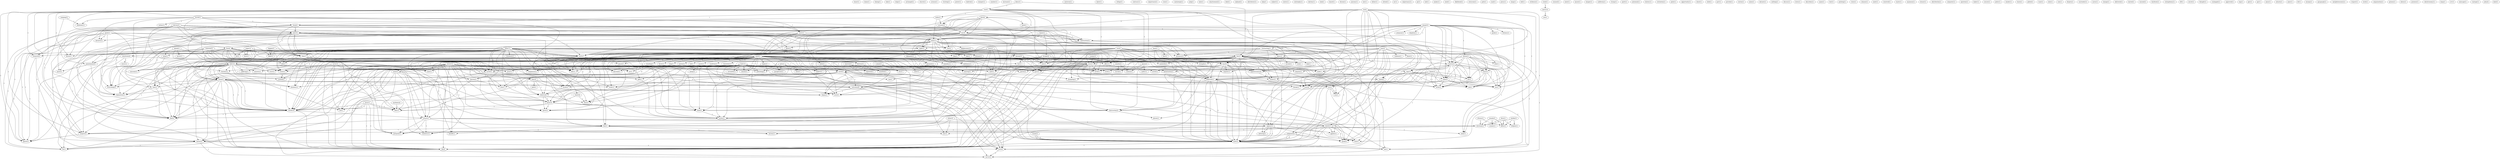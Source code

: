 digraph G {
  boast [ label="boast(1)" ];
  home [ label="home(1)" ];
  timing [ label="timing(1)" ];
  luke [ label="luke(1)" ];
  reign [ label="reign(1)" ];
  archangel [ label="archangel(1)" ];
  church [ label="church(1)" ];
  avenue [ label="avenue(1)" ];
  trusting [ label="trusting(1)" ];
  power [ label="power(1)" ];
  hedrick [ label="hedrick(1)" ];
  bumper [ label="bumper(1)" ];
  number [ label="number(1)" ];
  increase [ label="increase(1)" ];
  agree [ label="agree(1)" ];
  declares [ label="declares(1)" ];
  information [ label="information(5)" ];
  feel [ label="feel(2)" ];
  ignore [ label="ignore(1)" ];
  saved [ label="saved(1)" ];
  means [ label="means(5)" ];
  everything [ label="everything(2)" ];
  lot [ label="lot(1)" ];
  universe [ label="universe(1)" ];
  someone [ label="someone(2)" ];
  substitute [ label="substitute(4)" ];
  punishment [ label="punishment(2)" ];
  bear [ label="bear(3)" ];
  earth [ label="earth(7)" ];
  wrath [ label="wrath(2)" ];
  believe [ label="believe(4)" ];
  came [ label="came(1)" ];
  damnation [ label="damnation(1)" ];
  person [ label="person(3)" ];
  end [ label="end(10)" ];
  place [ label="place(1)" ];
  come [ label="come(11)" ];
  way [ label="way(9)" ];
  sight [ label="sight(1)" ];
  teaches [ label="teaches(2)" ];
  sinner [ label="sinner(3)" ];
  world [ label="world(10)" ];
  knew [ label="knew(1)" ];
  refuge [ label="refuge(2)" ];
  contrary [ label="contrary(1)" ];
  importance [ label="importance(1)" ];
  canada [ label="canada(2)" ];
  aramis [ label="aramis(1)" ];
  christian [ label="christian(1)" ];
  office [ label="office(1)" ];
  rose [ label="rose(1)" ];
  cantaloupe [ label="cantaloupe(1)" ];
  judg [ label="judg(1)" ];
  anger [ label="anger(2)" ];
  perish [ label="perish(2)" ];
  burn [ label="burn(1)" ];
  set [ label="set(1)" ];
  hell [ label="hell(14)" ];
  consume [ label="consume(1)" ];
  hate [ label="hate(1)" ];
  chastisement [ label="chastisement(1)" ];
  bless [ label="bless(2)" ];
  read [ label="read(1)" ];
  one [ label="one(3)" ];
  gospel [ label="gospel(3)" ];
  guide [ label="guide(1)" ];
  everlasting [ label="everlasting(1)" ];
  glory [ label="glory(2)" ];
  witness [ label="witness(1)" ];
  program [ label="program(1)" ];
  obtain [ label="obtain(2)" ];
  presence [ label="presence(2)" ];
  receive [ label="receive(2)" ];
  hear [ label="hear(3)" ];
  copy [ label="copy(3)" ];
  radio [ label="radio(3)" ];
  ica [ label="ica(1)" ];
  destruction [ label="destruction(3)" ];
  write [ label="write(1)" ];
  kingdom [ label="kingdom(1)" ];
  list [ label="list(1)" ];
  call [ label="call(1)" ];
  see [ label="see(1)" ];
  life [ label="life(9)" ];
  died [ label="died(1)" ];
  spend [ label="spend(2)" ];
  grave [ label="grave(1)" ];
  time [ label="time(7)" ];
  side [ label="side(1)" ];
  mine [ label="mine(1)" ];
  oakland [ label="oakland(1)" ];
  distributor [ label="distributor(1)" ];
  rock [ label="rock(1)" ];
  strength [ label="strength(1)" ];
  help [ label="help(1)" ];
  subject [ label="subject(1)" ];
  harold [ label="harold(1)" ];
  share [ label="share(1)" ];
  book [ label="book(4)" ];
  share [ label="share(1)" ];
  author [ label="author(1)" ];
  tract [ label="tract(4)" ];
  publisher [ label="publisher(1)" ];
  exists [ label="exists(1)" ];
  outweighs [ label="outweighs(1)" ];
  destiny [ label="destiny(1)" ];
  love [ label="love(3)" ];
  despise [ label="despise(1)" ];
  believeth [ label="believeth(2)" ];
  foregoing [ label="foregoing(1)" ];
  charge [ label="charge(1)" ];
  gave [ label="gave(2)" ];
  loved [ label="loved(1)" ];
  believeth [ label="believeth(1)" ];
  hold [ label="hold(1)" ];
  look [ label="look(1)" ];
  heard [ label="heard(1)" ];
  throne [ label="throne(1)" ];
  journey [ label="journey(1)" ];
  holds [ label="holds(2)" ];
  future [ label="future(1)" ];
  research [ label="research(2)" ];
  offers [ label="offers(1)" ];
  respect [ label="respect(2)" ];
  sees [ label="sees(1)" ];
  love [ label="love(2)" ];
  find [ label="find(3)" ];
  law [ label="law(1)" ];
  father [ label="father(1)" ];
  attend [ label="attend(1)" ];
  mr [ label="mr(1)" ];
  account [ label="account(1)" ];
  expectancy [ label="expectancy(1)" ];
  go [ label="go(2)" ];
  laid [ label="laid(1)" ];
  makes [ label="makes(1)" ];
  sin [ label="sin(4)" ];
  give [ label="give(4)" ];
  day [ label="day(6)" ];
  death [ label="death(2)" ];
  word [ label="word(3)" ];
  body [ label="body(1)" ];
  judgment [ label="judgment(4)" ];
  righteousness [ label="righteousness(4)" ];
  appear [ label="appear(2)" ];
  speak [ label="speak(1)" ];
  seat [ label="seat(1)" ];
  hath [ label="hath(2)" ];
  hath [ label="hath(2)" ];
  send [ label="send(1)" ];
  likelihood [ label="likelihood(1)" ];
  everyone [ label="everyone(1)" ];
  path [ label="path(1)" ];
  mail [ label="mail(1)" ];
  mielke [ label="mielke(2)" ];
  religion [ label="religion(1)" ];
  dave [ label="dave(1)" ];
  press [ label="press(1)" ];
  hang [ label="hang(1)" ];
  return [ label="return(1)" ];
  applies [ label="applies(1)" ];
  tendency [ label="tendency(1)" ];
  postpone [ label="postpone(1)" ];
  psalm [ label="psalm(3)" ];
  bell [ label="bell(1)" ];
  evidence [ label="evidence(1)" ];
  cried [ label="cried(2)" ];
  mercy [ label="mercy(3)" ];
  counsel [ label="counsel(1)" ];
  ment [ label="ment(1)" ];
  heed [ label="heed(1)" ];
  faith [ label="faith(5)" ];
  heart [ label="heart(4)" ];
  idea [ label="idea(1)" ];
  layout [ label="layout(1)" ];
  hunger [ label="hunger(1)" ];
  athos [ label="athos(3)" ];
  davem [ label="davem(2)" ];
  bnr [ label="bnr(2)" ];
  california [ label="california(1)" ];
  trump [ label="trump(1)" ];
  spirit [ label="spirit(1)" ];
  jeremiah [ label="jeremiah(1)" ];
  repent [ label="repent(1)" ];
  escape [ label="escape(4)" ];
  refreshing [ label="refreshing(1)" ];
  son [ label="son(4)" ];
  sent [ label="sent(1)" ];
  heat [ label="heat(2)" ];
  dust [ label="dust(1)" ];
  works [ label="works(1)" ];
  poison [ label="poison(1)" ];
  history [ label="history(1)" ];
  worry [ label="worry(1)" ];
  revelation [ label="revelation(1)" ];
  point [ label="point(1)" ];
  fire [ label="fire(6)" ];
  title [ label="title(1)" ];
  cast [ label="cast(1)" ];
  lake [ label="lake(1)" ];
  check [ label="check(1)" ];
  opportunity [ label="opportunity(1)" ];
  guilt [ label="guilt(1)" ];
  save [ label="save(5)" ];
  fact [ label="fact(1)" ];
  neglect [ label="neglect(1)" ];
  salvation [ label="salvation(8)" ];
  began [ label="began(2)" ];
  shout [ label="shout(1)" ];
  child [ label="child(1)" ];
  part [ label="part(1)" ];
  provide [ label="provide(1)" ];
  reston [ label="reston(1)" ];
  night [ label="night(2)" ];
  plans [ label="plans(1)" ];
  tells [ label="tells(1)" ];
  thief [ label="thief(3)" ];
  furnace [ label="furnace(1)" ];
  gives [ label="gives(2)" ];
  return [ label="return(1)" ];
  know [ label="know(3)" ];
  vengeance [ label="vengeance(1)" ];
  create [ label="create(1)" ];
  obey [ label="obey(1)" ];
  noise [ label="noise(1)" ];
  declare [ label="declare(1)" ];
  nothing [ label="nothing(1)" ];
  cometh [ label="cometh(3)" ];
  travail [ label="travail(1)" ];
  woman [ label="woman(1)" ];
  hearing [ label="hearing(2)" ];
  discuss [ label="discuss(1)" ];
  loves [ label="loves(1)" ];
  describes [ label="describes(1)" ];
  man [ label="man(5)" ];
  violence [ label="violence(1)" ];
  beast [ label="beast(1)" ];
  cry [ label="cry(1)" ];
  sackcloth [ label="sackcloth(1)" ];
  cry [ label="cry(2)" ];
  yea [ label="yea(1)" ];
  turn [ label="turn(4)" ];
  serve [ label="serve(3)" ];
  pass [ label="pass(2)" ];
  anyone [ label="anyone(3)" ];
  melt [ label="melt(1)" ];
  benefit [ label="benefit(1)" ];
  happen [ label="happen(2)" ];
  destroy [ label="destroy(2)" ];
  name [ label="name(1)" ];
  helplessness [ label="helplessness(1)" ];
  humility [ label="humility(1)" ];
  sinfulness [ label="sinfulness(1)" ];
  ure [ label="ure(1)" ];
  text [ label="text(2)" ];
  printing [ label="printing(1)" ];
  voice [ label="voice(1)" ];
  cleanse [ label="cleanse(1)" ];
  meet [ label="meet(1)" ];
  received [ label="received(1)" ];
  second [ label="second(1)" ];
  take [ label="take(1)" ];
  iniquity [ label="iniquity(1)" ];
  ottawa [ label="ottawa(1)" ];
  taylor [ label="taylor(1)" ];
  mammon [ label="mammon(1)" ];
  gift [ label="gift(2)" ];
  breast [ label="breast(1)" ];
  loveth [ label="loveth(1)" ];
  abomination [ label="abomination(1)" ];
  truth [ label="truth(1)" ];
  peace [ label="peace(2)" ];
  safety [ label="safety(1)" ];
  distribution [ label="distribution(1)" ];
  computer [ label="computer(1)" ];
  question [ label="question(1)" ];
  baker [ label="baker(1)" ];
  secure [ label="secure(1)" ];
  bible [ label="bible(11)" ];
  brochure [ label="brochure(1)" ];
  use [ label="use(1)" ];
  mean [ label="mean(1)" ];
  grace [ label="grace(2)" ];
  consists [ label="consists(1)" ];
  study [ label="study(1)" ];
  suffering [ label="suffering(1)" ];
  mean [ label="mean(2)" ];
  business [ label="business(1)" ];
  peter [ label="peter(1)" ];
  acts [ label="acts(1)" ];
  thou [ label="thou(2)" ];
  shun [ label="shun(1)" ];
  paraphrase [ label="paraphrase(1)" ];
  sender [ label="sender(1)" ];
  touch [ label="touch(1)" ];
  gtefsd [ label="gtefsd(1)" ];
  want [ label="want(1)" ];
  date [ label="date(1)" ];
  com [ label="com(1)" ];
  forgive [ label="forgive(1)" ];
  created [ label="created(1)" ];
  trust [ label="trust(2)" ];
  ual [ label="ual(1)" ];
  surrender [ label="surrender(1)" ];
  saves [ label="saves(1)" ];
  change [ label="change(1)" ];
  delivered [ label="delivered(1)" ];
  savior [ label="savior(5)" ];
  pray [ label="pray(2)" ];
  city [ label="city(2)" ];
  demands [ label="demands(1)" ];
  payment [ label="payment(1)" ];
  hatred [ label="hatred(1)" ];
  warned [ label="warned(1)" ];
  facilitate [ label="facilitate(1)" ];
  strengthens [ label="strengthens(1)" ];
  lift [ label="lift(1)" ];
  secret [ label="secret(1)" ];
  thought [ label="thought(1)" ];
  crabapple [ label="crabapple(1)" ];
  lord [ label="lord(13)" ];
  revealeth [ label="revealeth(1)" ];
  remain [ label="remain(1)" ];
  sheep [ label="sheep(1)" ];
  descend [ label="descend(1)" ];
  air [ label="air(1)" ];
  heaven [ label="heaven(5)" ];
  rise [ label="rise(1)" ];
  approved [ label="approved(1)" ];
  eng [ label="eng(1)" ];
  god [ label="god(61)" ];
  standing [ label="standing(1)" ];
  none [ label="none(5)" ];
  begin [ label="begin(2)" ];
  throw [ label="throw(1)" ];
  king [ label="king(1)" ];
  justice [ label="justice(1)" ];
  tell [ label="tell(1)" ];
  smote [ label="smote(1)" ];
  condition [ label="condition(1)" ];
  remember [ label="remember(1)" ];
  repented [ label="repented(1)" ];
  humbled [ label="humbled(1)" ];
  lettering [ label="lettering(1)" ];
  family [ label="family(2)" ];
  gmt [ label="gmt(1)" ];
  christ [ label="christ(21)" ];
  apr [ label="apr(1)" ];
  amos [ label="amos(1)" ];
  ontario [ label="ontario(1)" ];
  jonah [ label="jonah(3)" ];
  enter [ label="enter(1)" ];
  amer [ label="amer(1)" ];
  bit [ label="bit(1)" ];
  nineveh [ label="nineveh(3)" ];
  europa [ label="europa(1)" ];
  paragraph [ label="paragraph(1)" ];
  unrighteousness [ label="unrighteousness(1)" ];
  wupost [ label="wupost(1)" ];
  work [ label="work(1)" ];
  organization [ label="organization(1)" ];
  grenon [ label="grenon(1)" ];
  isaiah [ label="isaiah(2)" ];
  doesn [ label="doesn(1)" ];
  promise [ label="promise(1)" ];
  deuteronomy [ label="deuteronomy(1)" ];
  jesus [ label="jesus(10)" ];
  heap [ label="heap(1)" ];
  camping [ label="camping(3)" ];
  srv [ label="srv(2)" ];
  message [ label="message(1)" ];
  jesus [ label="jesus(1)" ];
  vantage [ label="vantage(1)" ];
  matthew [ label="matthew(4)" ];
  john [ label="john(4)" ];
  kind [ label="kind(2)" ];
  agree -> declares [ label="1" ];
  agree -> information [ label="1" ];
  agree -> feel [ label="1" ];
  agree -> ignore [ label="1" ];
  agree -> saved [ label="1" ];
  agree -> means [ label="1" ];
  agree -> everything [ label="1" ];
  agree -> lot [ label="1" ];
  someone -> substitute [ label="1" ];
  someone -> punishment [ label="1" ];
  someone -> bear [ label="1" ];
  someone -> earth [ label="1" ];
  someone -> wrath [ label="1" ];
  someone -> believe [ label="1" ];
  someone -> came [ label="1" ];
  someone -> damnation [ label="1" ];
  person -> punishment [ label="1" ];
  person -> end [ label="1" ];
  person -> place [ label="1" ];
  person -> come [ label="1" ];
  person -> way [ label="1" ];
  person -> sight [ label="1" ];
  person -> teaches [ label="1" ];
  person -> sinner [ label="1" ];
  person -> world [ label="1" ];
  canada -> aramis [ label="1" ];
  canada -> christian [ label="1" ];
  canada -> office [ label="1" ];
  anger -> perish [ label="1" ];
  anger -> burn [ label="1" ];
  anger -> set [ label="1" ];
  anger -> earth [ label="1" ];
  anger -> hell [ label="1" ];
  anger -> consume [ label="1" ];
  bless -> read [ label="1" ];
  bless -> one [ label="1" ];
  gospel -> guide [ label="1" ];
  gospel -> everlasting [ label="1" ];
  gospel -> glory [ label="1" ];
  gospel -> witness [ label="1" ];
  gospel -> program [ label="1" ];
  gospel -> end [ label="1" ];
  gospel -> obtain [ label="1" ];
  gospel -> come [ label="1" ];
  gospel -> presence [ label="1" ];
  gospel -> information [ label="1" ];
  gospel -> receive [ label="1" ];
  gospel -> hear [ label="1" ];
  gospel -> copy [ label="1" ];
  gospel -> radio [ label="1" ];
  gospel -> ica [ label="1" ];
  gospel -> destruction [ label="1" ];
  gospel -> write [ label="1" ];
  gospel -> kingdom [ label="1" ];
  gospel -> world [ label="1" ];
  gospel -> list [ label="1" ];
  gospel -> call [ label="1" ];
  everlasting -> glory [ label="1" ];
  everlasting -> presence [ label="1" ];
  everlasting -> wrath [ label="1" ];
  everlasting -> destruction [ label="1" ];
  everlasting -> see [ label="1" ];
  everlasting -> life [ label="2" ];
  spend -> grave [ label="1" ];
  spend -> time [ label="1" ];
  spend -> side [ label="1" ];
  spend -> mine [ label="1" ];
  glory -> rock [ label="1" ];
  glory -> strength [ label="1" ];
  harold -> share [ label="1" ];
  harold -> declares [ label="1" ];
  harold -> book [ label="1" ];
  harold -> end [ label="1" ];
  harold -> share [ label="1" ];
  harold -> time [ label="1" ];
  harold -> feel [ label="1" ];
  harold -> author [ label="1" ];
  harold -> everything [ label="1" ];
  harold -> tract [ label="1" ];
  harold -> publisher [ label="1" ];
  love -> perish [ label="1" ];
  love -> despise [ label="1" ];
  love -> believeth [ label="1" ];
  love -> copy [ label="1" ];
  love -> foregoing [ label="1" ];
  love -> charge [ label="1" ];
  love -> gave [ label="1" ];
  love -> loved [ label="1" ];
  love -> tract [ label="1" ];
  love -> believeth [ label="1" ];
  love -> hold [ label="1" ];
  love -> world [ label="1" ];
  love -> life [ label="1" ];
  perish -> life [ label="1" ];
  read -> holds [ label="1" ];
  read -> book [ label="1" ];
  read -> come [ label="1" ];
  read -> believeth [ label="2" ];
  read -> future [ label="1" ];
  read -> research [ label="1" ];
  read -> offers [ label="2" ];
  read -> respect [ label="1" ];
  read -> ignore [ label="1" ];
  read -> gave [ label="2" ];
  read -> loved [ label="2" ];
  read -> sees [ label="2" ];
  read -> believeth [ label="2" ];
  read -> love [ label="2" ];
  read -> world [ label="2" ];
  read -> find [ label="1" ];
  read -> life [ label="2" ];
  share -> declares [ label="1" ];
  share -> information [ label="1" ];
  share -> feel [ label="1" ];
  share -> everything [ label="1" ];
  share -> tract [ label="1" ];
  holds -> account [ label="1" ];
  holds -> come [ label="1" ];
  holds -> ignore [ label="1" ];
  sin -> give [ label="1" ];
  sin -> account [ label="1" ];
  sin -> day [ label="3" ];
  sin -> death [ label="1" ];
  sin -> one [ label="1" ];
  sin -> receive [ label="1" ];
  sin -> word [ label="1" ];
  sin -> body [ label="1" ];
  sin -> judgment [ label="1" ];
  sin -> righteousness [ label="2" ];
  sin -> appear [ label="1" ];
  sin -> speak [ label="1" ];
  sin -> seat [ label="1" ];
  sin -> hath [ label="3" ];
  sin -> hath [ label="3" ];
  mielke -> christian [ label="1" ];
  mielke -> religion [ label="1" ];
  mielke -> office [ label="1" ];
  dave -> christian [ label="1" ];
  dave -> religion [ label="1" ];
  dave -> office [ label="1" ];
  return -> death [ label="1" ];
  return -> applies [ label="1" ];
  return -> feel [ label="1" ];
  return -> respect [ label="1" ];
  return -> appear [ label="1" ];
  return -> tendency [ label="1" ];
  return -> postpone [ label="1" ];
  psalm -> love [ label="1" ];
  cried -> mercy [ label="1" ];
  give -> heed [ label="1" ];
  give -> account [ label="1" ];
  give -> end [ label="1" ];
  give -> come [ label="1" ];
  give -> day [ label="1" ];
  give -> faith [ label="1" ];
  give -> earth [ label="1" ];
  give -> heart [ label="1" ];
  give -> idea [ label="1" ];
  athos -> christian [ label="1" ];
  athos -> davem [ label="1" ];
  athos -> bnr [ label="1" ];
  repent -> escape [ label="1" ];
  repent -> come [ label="1" ];
  repent -> presence [ label="1" ];
  repent -> way [ label="1" ];
  repent -> refreshing [ label="1" ];
  son -> one [ label="2" ];
  son -> believeth [ label="3" ];
  son -> wrath [ label="2" ];
  son -> offers [ label="1" ];
  son -> sent [ label="1" ];
  son -> gave [ label="1" ];
  son -> loved [ label="1" ];
  son -> sees [ label="1" ];
  son -> believeth [ label="3" ];
  son -> hath [ label="2" ];
  son -> love [ label="1" ];
  son -> world [ label="1" ];
  son -> hath [ label="2" ];
  son -> see [ label="2" ];
  son -> life [ label="3" ];
  heat -> earth [ label="1" ];
  heat -> dust [ label="1" ];
  heat -> destruction [ label="1" ];
  heat -> works [ label="1" ];
  heat -> poison [ label="1" ];
  substitute -> punishment [ label="1" ];
  substitute -> bear [ label="1" ];
  substitute -> worry [ label="1" ];
  substitute -> damnation [ label="1" ];
  punishment -> place [ label="1" ];
  punishment -> damnation [ label="1" ];
  book -> end [ label="1" ];
  book -> fire [ label="1" ];
  book -> come [ label="1" ];
  book -> title [ label="1" ];
  book -> information [ label="2" ];
  book -> time [ label="1" ];
  book -> future [ label="1" ];
  book -> research [ label="1" ];
  book -> respect [ label="1" ];
  book -> ignore [ label="1" ];
  book -> cast [ label="1" ];
  book -> lake [ label="1" ];
  book -> check [ label="1" ];
  book -> find [ label="2" ];
  book -> life [ label="1" ];
  account -> day [ label="1" ];
  bear -> guilt [ label="1" ];
  bear -> wrath [ label="1" ];
  bear -> believe [ label="1" ];
  bear -> save [ label="1" ];
  escape -> rock [ label="1" ];
  escape -> strength [ label="1" ];
  escape -> fact [ label="1" ];
  escape -> neglect [ label="1" ];
  escape -> salvation [ label="1" ];
  escape -> began [ label="1" ];
  end -> place [ label="1" ];
  end -> fire [ label="1" ];
  end -> come [ label="6" ];
  end -> information [ label="1" ];
  end -> night [ label="1" ];
  end -> plans [ label="1" ];
  end -> time [ label="1" ];
  end -> earth [ label="1" ];
  end -> saved [ label="1" ];
  end -> tells [ label="1" ];
  end -> sent [ label="1" ];
  end -> cast [ label="1" ];
  end -> thief [ label="1" ];
  end -> furnace [ label="1" ];
  end -> damnation [ label="1" ];
  end -> save [ label="1" ];
  end -> gives [ label="1" ];
  end -> world [ label="6" ];
  end -> find [ label="1" ];
  end -> return [ label="1" ];
  end -> life [ label="1" ];
  obtain -> title [ label="1" ];
  obtain -> receive [ label="1" ];
  obtain -> hear [ label="1" ];
  obtain -> radio [ label="1" ];
  obtain -> ica [ label="1" ];
  obtain -> check [ label="1" ];
  obtain -> write [ label="1" ];
  obtain -> find [ label="1" ];
  obtain -> list [ label="1" ];
  obtain -> call [ label="1" ];
  fire -> burn [ label="2" ];
  fire -> presence [ label="1" ];
  fire -> set [ label="2" ];
  fire -> earth [ label="2" ];
  fire -> hell [ label="2" ];
  fire -> mine [ label="2" ];
  fire -> know [ label="1" ];
  fire -> destruction [ label="1" ];
  fire -> vengeance [ label="1" ];
  fire -> create [ label="1" ];
  fire -> consume [ label="2" ];
  fire -> obey [ label="1" ];
  cometh -> word [ label="1" ];
  cometh -> travail [ label="1" ];
  cometh -> woman [ label="1" ];
  cometh -> hearing [ label="1" ];
  man -> despise [ label="1" ];
  man -> violence [ label="1" ];
  man -> one [ label="2" ];
  man -> way [ label="1" ];
  man -> beast [ label="1" ];
  man -> cry [ label="1" ];
  man -> sackcloth [ label="1" ];
  man -> hold [ label="1" ];
  man -> cry [ label="1" ];
  man -> yea [ label="1" ];
  man -> love [ label="1" ];
  man -> turn [ label="1" ];
  man -> serve [ label="1" ];
  pass -> earth [ label="1" ];
  pass -> anyone [ label="1" ];
  pass -> feel [ label="1" ];
  pass -> melt [ label="1" ];
  pass -> works [ label="1" ];
  pass -> benefit [ label="1" ];
  happen -> time [ label="1" ];
  happen -> earth [ label="1" ];
  happen -> destroy [ label="1" ];
  happen -> create [ label="1" ];
  happen -> world [ label="1" ];
  come -> presence [ label="1" ];
  come -> night [ label="3" ];
  come -> way [ label="1" ];
  come -> plans [ label="1" ];
  come -> helplessness [ label="1" ];
  come -> earth [ label="1" ];
  come -> ignore [ label="1" ];
  come -> saved [ label="1" ];
  come -> melt [ label="1" ];
  come -> cast [ label="1" ];
  come -> thief [ label="3" ];
  come -> works [ label="1" ];
  come -> furnace [ label="1" ];
  come -> save [ label="1" ];
  come -> humility [ label="1" ];
  come -> sinfulness [ label="1" ];
  come -> tract [ label="1" ];
  mercy -> ure [ label="1" ];
  day -> information [ label="1" ];
  day -> night [ label="2" ];
  day -> earth [ label="1" ];
  day -> righteousness [ label="1" ];
  day -> tells [ label="1" ];
  day -> know [ label="1" ];
  day -> melt [ label="1" ];
  day -> thief [ label="2" ];
  day -> means [ label="1" ];
  day -> works [ label="1" ];
  day -> gives [ label="1" ];
  day -> hath [ label="1" ];
  day -> world [ label="1" ];
  day -> hath [ label="1" ];
  share -> information [ label="1" ];
  share -> feel [ label="1" ];
  share -> everything [ label="1" ];
  share -> tract [ label="1" ];
  death -> receive [ label="1" ];
  death -> word [ label="1" ];
  death -> applies [ label="1" ];
  death -> body [ label="1" ];
  death -> respect [ label="1" ];
  death -> judgment [ label="1" ];
  death -> speak [ label="1" ];
  death -> seat [ label="1" ];
  death -> hath [ label="1" ];
  death -> hath [ label="1" ];
  presence -> way [ label="1" ];
  information -> night [ label="1" ];
  information -> time [ label="1" ];
  information -> receive [ label="1" ];
  information -> hear [ label="1" ];
  information -> copy [ label="1" ];
  information -> tells [ label="1" ];
  information -> radio [ label="1" ];
  information -> thief [ label="1" ];
  information -> ica [ label="1" ];
  information -> write [ label="1" ];
  information -> list [ label="1" ];
  information -> call [ label="1" ];
  one -> way [ label="2" ];
  one -> believeth [ label="1" ];
  one -> receive [ label="1" ];
  one -> word [ label="1" ];
  one -> applies [ label="1" ];
  one -> second [ label="1" ];
  one -> feel [ label="1" ];
  one -> offers [ label="1" ];
  one -> body [ label="1" ];
  one -> respect [ label="1" ];
  one -> appear [ label="1" ];
  one -> take [ label="1" ];
  one -> speak [ label="1" ];
  one -> save [ label="1" ];
  one -> gave [ label="1" ];
  one -> iniquity [ label="1" ];
  one -> loved [ label="1" ];
  one -> sees [ label="1" ];
  one -> believeth [ label="1" ];
  one -> hold [ label="2" ];
  one -> tendency [ label="1" ];
  one -> hath [ label="2" ];
  one -> love [ label="3" ];
  one -> world [ label="1" ];
  one -> hath [ label="2" ];
  one -> return [ label="1" ];
  one -> postpone [ label="1" ];
  one -> life [ label="2" ];
  ottawa -> christian [ label="1" ];
  ottawa -> office [ label="1" ];
  night -> earth [ label="1" ];
  night -> melt [ label="1" ];
  night -> works [ label="1" ];
  faith -> word [ label="1" ];
  faith -> gift [ label="2" ];
  faith -> works [ label="2" ];
  faith -> hearing [ label="1" ];
  way -> loveth [ label="1" ];
  way -> abomination [ label="1" ];
  way -> righteousness [ label="1" ];
  way -> appear [ label="1" ];
  way -> truth [ label="1" ];
  way -> iniquity [ label="1" ];
  way -> hath [ label="1" ];
  way -> hath [ label="1" ];
  way -> life [ label="1" ];
  peace -> travail [ label="1" ];
  peace -> woman [ label="1" ];
  peace -> destruction [ label="1" ];
  peace -> safety [ label="1" ];
  christian -> davem [ label="1" ];
  christian -> bnr [ label="1" ];
  bible -> time [ label="2" ];
  bible -> side [ label="1" ];
  bible -> believeth [ label="1" ];
  bible -> sight [ label="1" ];
  bible -> hear [ label="1" ];
  bible -> loveth [ label="1" ];
  bible -> earth [ label="1" ];
  bible -> anyone [ label="1" ];
  bible -> brochure [ label="1" ];
  bible -> future [ label="1" ];
  bible -> research [ label="1" ];
  bible -> teaches [ label="2" ];
  bible -> abomination [ label="1" ];
  bible -> offers [ label="1" ];
  bible -> use [ label="1" ];
  bible -> respect [ label="1" ];
  bible -> ignore [ label="1" ];
  bible -> saved [ label="3" ];
  bible -> believe [ label="1" ];
  bible -> righteousness [ label="1" ];
  bible -> mean [ label="1" ];
  bible -> gift [ label="1" ];
  bible -> tells [ label="1" ];
  bible -> know [ label="1" ];
  bible -> thief [ label="1" ];
  bible -> idea [ label="1" ];
  bible -> means [ label="3" ];
  bible -> grace [ label="1" ];
  bible -> works [ label="1" ];
  bible -> gave [ label="1" ];
  bible -> loved [ label="1" ];
  bible -> gives [ label="1" ];
  bible -> consists [ label="1" ];
  bible -> sees [ label="1" ];
  bible -> study [ label="1" ];
  bible -> believeth [ label="1" ];
  bible -> suffering [ label="1" ];
  bible -> mean [ label="1" ];
  bible -> business [ label="1" ];
  bible -> love [ label="1" ];
  bible -> world [ label="4" ];
  bible -> salvation [ label="1" ];
  bible -> find [ label="1" ];
  bible -> return [ label="1" ];
  bible -> lot [ label="2" ];
  bible -> life [ label="1" ];
  time -> side [ label="1" ];
  time -> destroy [ label="1" ];
  time -> saved [ label="2" ];
  time -> davem [ label="1" ];
  time -> create [ label="1" ];
  time -> bnr [ label="1" ];
  acts -> saved [ label="1" ];
  acts -> refreshing [ label="1" ];
  acts -> truth [ label="1" ];
  acts -> thou [ label="1" ];
  acts -> shun [ label="1" ];
  acts -> paraphrase [ label="1" ];
  acts -> life [ label="1" ];
  believeth -> wrath [ label="2" ];
  believeth -> hath [ label="2" ];
  believeth -> hath [ label="2" ];
  believeth -> see [ label="2" ];
  receive -> hear [ label="1" ];
  receive -> word [ label="1" ];
  receive -> body [ label="1" ];
  receive -> radio [ label="1" ];
  receive -> ica [ label="1" ];
  receive -> speak [ label="1" ];
  receive -> write [ label="1" ];
  receive -> hath [ label="1" ];
  receive -> hath [ label="1" ];
  receive -> list [ label="1" ];
  receive -> call [ label="1" ];
  hear -> ica [ label="1" ];
  hear -> write [ label="1" ];
  hear -> study [ label="1" ];
  hear -> call [ label="1" ];
  word -> use [ label="1" ];
  word -> mean [ label="1" ];
  word -> speak [ label="1" ];
  word -> study [ label="1" ];
  word -> mean [ label="1" ];
  word -> business [ label="1" ];
  word -> salvation [ label="1" ];
  earth -> wrath [ label="1" ];
  earth -> destroy [ label="2" ];
  earth -> believe [ label="1" ];
  earth -> righteousness [ label="1" ];
  earth -> works [ label="1" ];
  earth -> create [ label="2" ];
  hell -> teaches [ label="1" ];
  hell -> saved [ label="1" ];
  hell -> righteousness [ label="1" ];
  hell -> refreshing [ label="1" ];
  hell -> mean [ label="1" ];
  hell -> know [ label="2" ];
  hell -> sent [ label="1" ];
  hell -> means [ label="1" ];
  hell -> damnation [ label="1" ];
  hell -> consists [ label="1" ];
  hell -> sinner [ label="1" ];
  hell -> create [ label="2" ];
  hell -> suffering [ label="1" ];
  hell -> created [ label="2" ];
  hell -> mean [ label="1" ];
  hell -> world [ label="2" ];
  hell -> trust [ label="1" ];
  hell -> ual [ label="1" ];
  hell -> find [ label="1" ];
  hell -> consume [ label="1" ];
  hell -> lot [ label="1" ];
  hell -> life [ label="1" ];
  heart -> know [ label="1" ];
  heart -> thou [ label="1" ];
  anyone -> feel [ label="1" ];
  anyone -> offers [ label="1" ];
  anyone -> believe [ label="1" ];
  anyone -> gave [ label="1" ];
  anyone -> loved [ label="1" ];
  anyone -> sees [ label="1" ];
  anyone -> believeth [ label="1" ];
  anyone -> love [ label="1" ];
  anyone -> world [ label="1" ];
  anyone -> benefit [ label="1" ];
  anyone -> life [ label="1" ];
  wrath -> believe [ label="1" ];
  savior -> saved [ label="1" ];
  savior -> know [ label="1" ];
  savior -> means [ label="1" ];
  savior -> pray [ label="1" ];
  savior -> world [ label="1" ];
  savior -> ual [ label="1" ];
  savior -> lot [ label="1" ];
  destroy -> gave [ label="1" ];
  destroy -> create [ label="1" ];
  destroy -> city [ label="1" ];
  copy -> radio [ label="1" ];
  copy -> ica [ label="1" ];
  copy -> charge [ label="1" ];
  copy -> check [ label="1" ];
  copy -> write [ label="1" ];
  copy -> tract [ label="1" ];
  copy -> find [ label="1" ];
  copy -> list [ label="1" ];
  copy -> call [ label="1" ];
  demands -> payment [ label="1" ];
  research -> respect [ label="1" ];
  research -> ignore [ label="1" ];
  teaches -> world [ label="1" ];
  feel -> respect [ label="1" ];
  feel -> davem [ label="1" ];
  feel -> bnr [ label="1" ];
  feel -> benefit [ label="2" ];
  lord -> saved [ label="1" ];
  lord -> believe [ label="1" ];
  lord -> revealeth [ label="1" ];
  lord -> righteousness [ label="1" ];
  lord -> refreshing [ label="1" ];
  lord -> remain [ label="3" ];
  lord -> tells [ label="1" ];
  lord -> know [ label="6" ];
  lord -> melt [ label="1" ];
  lord -> thief [ label="2" ];
  lord -> destruction [ label="3" ];
  lord -> vengeance [ label="3" ];
  lord -> means [ label="1" ];
  lord -> works [ label="1" ];
  lord -> sheep [ label="1" ];
  lord -> descend [ label="3" ];
  lord -> thou [ label="1" ];
  lord -> iniquity [ label="1" ];
  lord -> gives [ label="2" ];
  lord -> air [ label="3" ];
  lord -> hath [ label="1" ];
  lord -> heaven [ label="6" ];
  lord -> world [ label="1" ];
  lord -> neglect [ label="1" ];
  lord -> hath [ label="1" ];
  lord -> salvation [ label="1" ];
  lord -> ual [ label="1" ];
  lord -> rise [ label="3" ];
  lord -> turn [ label="1" ];
  lord -> began [ label="1" ];
  lord -> obey [ label="3" ];
  lord -> serve [ label="1" ];
  respect -> ignore [ label="1" ];
  judgment -> means [ label="1" ];
  judgment -> speak [ label="2" ];
  judgment -> seat [ label="2" ];
  judgment -> hath [ label="2" ];
  judgment -> hath [ label="2" ];
  cry -> save [ label="1" ];
  cry -> yea [ label="1" ];
  cry -> turn [ label="1" ];
  saved -> gift [ label="1" ];
  saved -> means [ label="1" ];
  saved -> works [ label="1" ];
  saved -> lot [ label="1" ];
  mine -> consume [ label="1" ];
  believe -> know [ label="2" ];
  believe -> thou [ label="1" ];
  believe -> gives [ label="2" ];
  god -> revealeth [ label="1" ];
  god -> righteousness [ label="3" ];
  god -> remain [ label="1" ];
  god -> mean [ label="3" ];
  god -> gift [ label="3" ];
  god -> sackcloth [ label="1" ];
  god -> tells [ label="1" ];
  god -> fact [ label="1" ];
  god -> foregoing [ label="1" ];
  god -> standing [ label="1" ];
  god -> know [ label="3" ];
  god -> sent [ label="1" ];
  god -> none [ label="1" ];
  god -> thief [ label="1" ];
  god -> payment [ label="1" ];
  god -> charge [ label="1" ];
  god -> came [ label="2" ];
  god -> begin [ label="2" ];
  god -> throw [ label="1" ];
  god -> destruction [ label="1" ];
  god -> vengeance [ label="1" ];
  god -> king [ label="2" ];
  god -> grace [ label="3" ];
  god -> works [ label="2" ];
  god -> save [ label="1" ];
  god -> gave [ label="4" ];
  god -> descend [ label="1" ];
  god -> justice [ label="1" ];
  god -> everything [ label="1" ];
  god -> thou [ label="2" ];
  god -> tell [ label="1" ];
  god -> loved [ label="3" ];
  god -> gives [ label="2" ];
  god -> smote [ label="1" ];
  god -> humility [ label="1" ];
  god -> sinfulness [ label="1" ];
  god -> tract [ label="1" ];
  god -> condition [ label="1" ];
  god -> sees [ label="3" ];
  god -> study [ label="2" ];
  god -> believeth [ label="4" ];
  god -> sinner [ label="4" ];
  god -> remember [ label="1" ];
  god -> shun [ label="1" ];
  god -> air [ label="1" ];
  god -> cry [ label="3" ];
  god -> paraphrase [ label="1" ];
  god -> yea [ label="1" ];
  god -> create [ label="4" ];
  god -> pray [ label="2" ];
  god -> created [ label="3" ];
  god -> mean [ label="3" ];
  god -> hath [ label="2" ];
  god -> business [ label="2" ];
  god -> heaven [ label="3" ];
  god -> love [ label="5" ];
  god -> world [ label="6" ];
  god -> neglect [ label="2" ];
  god -> hearing [ label="1" ];
  god -> hath [ label="2" ];
  god -> repented [ label="2" ];
  god -> humbled [ label="2" ];
  god -> salvation [ label="5" ];
  god -> city [ label="1" ];
  god -> rise [ label="1" ];
  god -> turn [ label="3" ];
  god -> began [ label="2" ];
  god -> see [ label="2" ];
  god -> obey [ label="1" ];
  god -> serve [ label="1" ];
  god -> life [ label="4" ];
  righteousness -> sinner [ label="1" ];
  appear -> speak [ label="1" ];
  appear -> seat [ label="1" ];
  appear -> tendency [ label="1" ];
  appear -> hath [ label="1" ];
  appear -> hath [ label="1" ];
  appear -> lettering [ label="2" ];
  appear -> postpone [ label="1" ];
  mean -> sent [ label="1" ];
  mean -> damnation [ label="1" ];
  mean -> everything [ label="1" ];
  mean -> study [ label="1" ];
  mean -> business [ label="1" ];
  mean -> world [ label="1" ];
  mean -> salvation [ label="1" ];
  mean -> find [ label="1" ];
  mean -> life [ label="1" ];
  gift -> works [ label="1" ];
  family -> foregoing [ label="1" ];
  family -> ica [ label="1" ];
  family -> charge [ label="1" ];
  family -> write [ label="1" ];
  family -> tract [ label="1" ];
  family -> list [ label="1" ];
  family -> call [ label="1" ];
  know -> thief [ label="1" ];
  know -> destruction [ label="1" ];
  know -> gives [ label="2" ];
  know -> world [ label="1" ];
  know -> obey [ label="1" ];
  radio -> ica [ label="2" ];
  radio -> charge [ label="1" ];
  radio -> write [ label="2" ];
  radio -> tract [ label="1" ];
  radio -> call [ label="2" ];
  christ -> none [ label="1" ];
  christ -> came [ label="1" ];
  christ -> destruction [ label="1" ];
  christ -> vengeance [ label="1" ];
  christ -> means [ label="3" ];
  christ -> speak [ label="1" ];
  christ -> save [ label="2" ];
  christ -> descend [ label="1" ];
  christ -> thou [ label="1" ];
  christ -> gives [ label="1" ];
  christ -> air [ label="1" ];
  christ -> create [ label="1" ];
  christ -> seat [ label="1" ];
  christ -> tendency [ label="1" ];
  christ -> pray [ label="1" ];
  christ -> hath [ label="2" ];
  christ -> heaven [ label="2" ];
  christ -> world [ label="2" ];
  christ -> hath [ label="2" ];
  christ -> trust [ label="1" ];
  christ -> ual [ label="1" ];
  christ -> rise [ label="1" ];
  christ -> turn [ label="1" ];
  christ -> return [ label="2" ];
  christ -> obey [ label="1" ];
  christ -> serve [ label="1" ];
  christ -> lot [ label="2" ];
  christ -> postpone [ label="1" ];
  christ -> life [ label="1" ];
  sent -> damnation [ label="1" ];
  sent -> find [ label="1" ];
  none -> tendency [ label="1" ];
  none -> heaven [ label="1" ];
  none -> return [ label="1" ];
  none -> postpone [ label="1" ];
  none -> life [ label="1" ];
  cast -> lake [ label="1" ];
  cast -> furnace [ label="1" ];
  thief -> works [ label="1" ];
  begin -> pray [ label="1" ];
  begin -> turn [ label="1" ];
  destruction -> poison [ label="1" ];
  means -> turn [ label="1" ];
  means -> serve [ label="1" ];
  means -> lot [ label="1" ];
  grace -> works [ label="1" ];
  jonah -> enter [ label="1" ];
  jonah -> city [ label="1" ];
  jonah -> began [ label="1" ];
  nineveh -> gave [ label="1" ];
  nineveh -> repented [ label="1" ];
  nineveh -> humbled [ label="1" ];
  nineveh -> city [ label="2" ];
  nineveh -> began [ label="1" ];
  gave -> believeth [ label="1" ];
  gave -> life [ label="1" ];
  tract -> lettering [ label="1" ];
  believeth -> hath [ label="2" ];
  believeth -> hath [ label="2" ];
  believeth -> see [ label="2" ];
  sinner -> cry [ label="1" ];
  cry -> yea [ label="1" ];
  cry -> turn [ label="1" ];
  create -> created [ label="1" ];
  isaiah -> hath [ label="1" ];
  isaiah -> hath [ label="1" ];
  mean -> business [ label="1" ];
  mean -> world [ label="1" ];
  mean -> salvation [ label="1" ];
  mean -> find [ label="1" ];
  mean -> life [ label="1" ];
  hath -> see [ label="1" ];
  hath -> life [ label="1" ];
  heaven -> rise [ label="1" ];
  heaven -> obey [ label="1" ];
  jesus -> world [ label="1" ];
  jesus -> ual [ label="1" ];
  jesus -> obey [ label="2" ];
  jesus -> life [ label="1" ];
  love -> world [ label="1" ];
  love -> life [ label="1" ];
  camping -> find [ label="1" ];
  camping -> publisher [ label="1" ];
  world -> find [ label="1" ];
  world -> return [ label="1" ];
  world -> life [ label="3" ];
  hath -> see [ label="1" ];
  hath -> life [ label="1" ];
  salvation -> turn [ label="1" ];
  salvation -> began [ label="2" ];
  jesus -> ual [ label="1" ];
  jesus -> obey [ label="2" ];
  jesus -> life [ label="1" ];
  matthew -> obey [ label="1" ];
  turn -> serve [ label="1" ];
  return -> postpone [ label="1" ];
}
